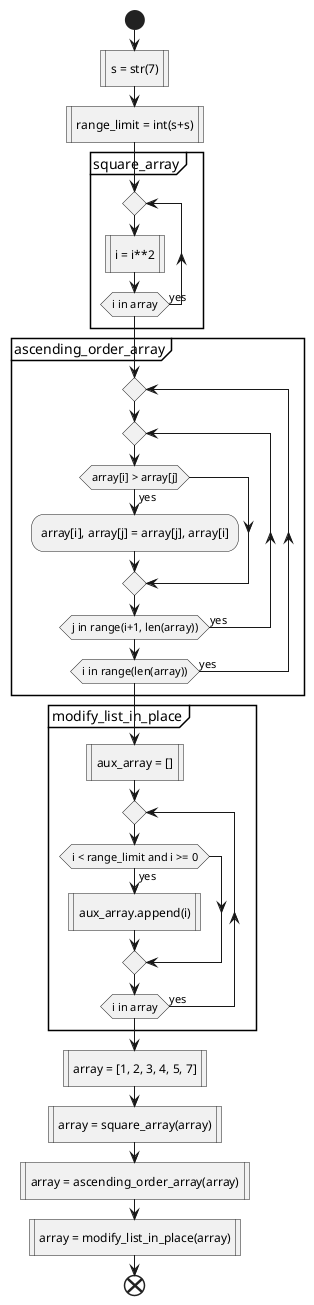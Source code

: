 @startuml reto 2
  start
    :s = str(7)|
    :range_limit = int(s+s)|

    partition square_array{
      repeat
        :i = i**2|
      repeat while (i in array) is (yes)
    }

    partition ascending_order_array{
      repeat
        repeat
          if (array[i] > array[j]) then (yes)
            :array[i], array[j] = array[j], array[i];
          endif
        repeat while (j in range(i+1, len(array))) is (yes)
      repeat while (i in range(len(array))) is (yes)
    }

    partition modify_list_in_place{
      :aux_array = []|
      repeat
        if (i < range_limit and i >= 0) then (yes)
          :aux_array.append(i)|
        endif
      repeat while (i in array) is (yes)
    }

    :array = [1, 2, 3, 4, 5, 7]|
  
    :array = square_array(array)|
    :array = ascending_order_array(array)|
    :array = modify_list_in_place(array)|
  end
@enduml